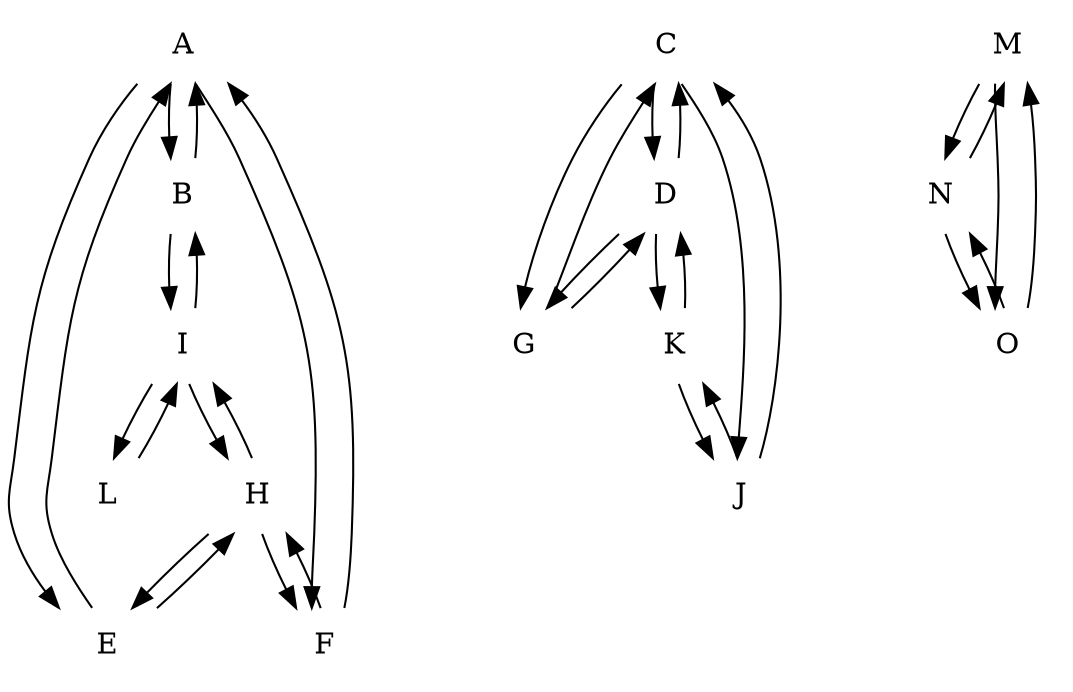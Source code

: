 digraph mygraph{
 node [shape=plaintext]
A->B
A->E
A->F
B->A
B->I
C->D
C->G
C->J
D->C
D->G
D->K
E->A
E->H
F->A
F->H
G->C
G->D
H->E
H->F
H->I
I->B
I->H
I->L
J->C
J->K
K->D
K->J
L->I
M->N
M->O
N->M
N->O
O->M
O->N
}
